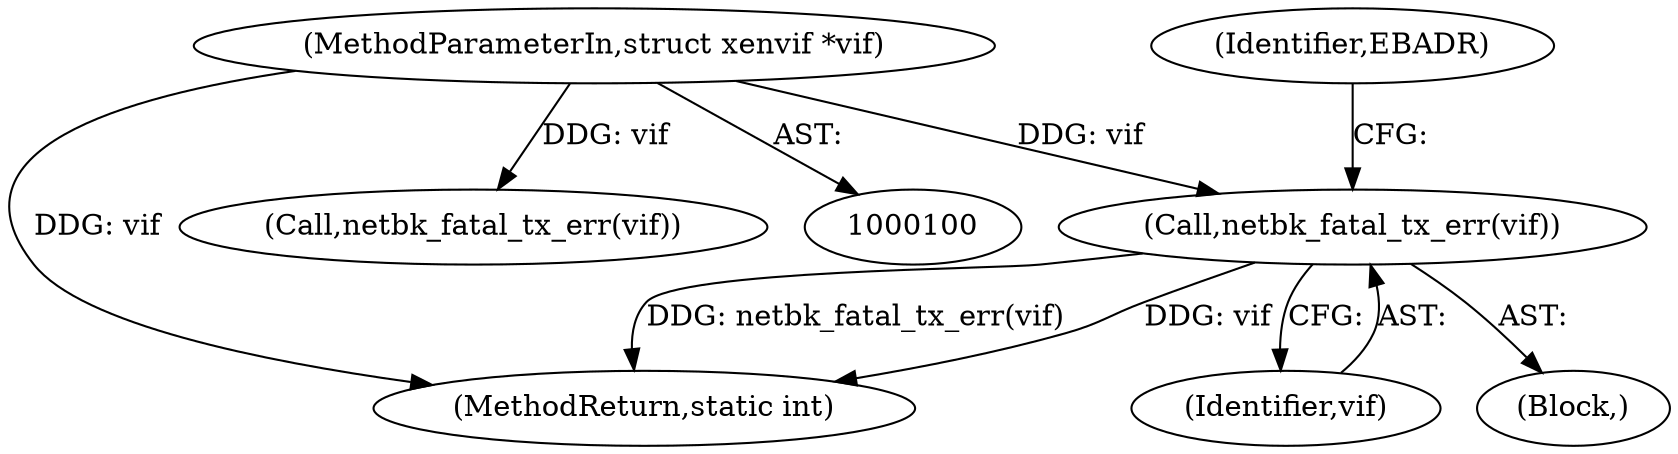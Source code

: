 digraph "0_linux_48856286b64e4b66ec62b94e504d0b29c1ade664_2@pointer" {
"1000128" [label="(Call,netbk_fatal_tx_err(vif))"];
"1000101" [label="(MethodParameterIn,struct xenvif *vif)"];
"1000122" [label="(Block,)"];
"1000128" [label="(Call,netbk_fatal_tx_err(vif))"];
"1000101" [label="(MethodParameterIn,struct xenvif *vif)"];
"1000206" [label="(MethodReturn,static int)"];
"1000129" [label="(Identifier,vif)"];
"1000173" [label="(Call,netbk_fatal_tx_err(vif))"];
"1000132" [label="(Identifier,EBADR)"];
"1000128" -> "1000122"  [label="AST: "];
"1000128" -> "1000129"  [label="CFG: "];
"1000129" -> "1000128"  [label="AST: "];
"1000132" -> "1000128"  [label="CFG: "];
"1000128" -> "1000206"  [label="DDG: netbk_fatal_tx_err(vif)"];
"1000128" -> "1000206"  [label="DDG: vif"];
"1000101" -> "1000128"  [label="DDG: vif"];
"1000101" -> "1000100"  [label="AST: "];
"1000101" -> "1000206"  [label="DDG: vif"];
"1000101" -> "1000173"  [label="DDG: vif"];
}
